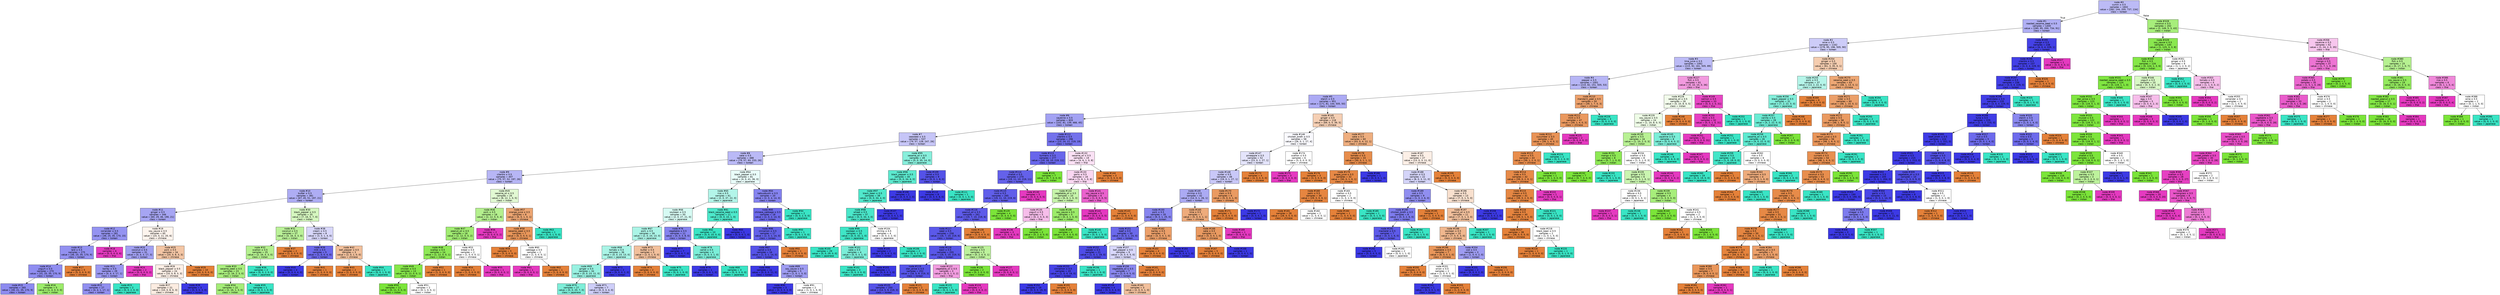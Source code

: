 digraph Tree {
node [shape=box, style="filled", color="black", fontname="helvetica"] ;
edge [fontname="helvetica"] ;
0 [label=<node &#35;0<br/>cumin &le; 0.5<br/>samples = 1602<br/>value = [282, 244, 205, 737, 134]<br/>class = korean>, fillcolor="#bcbbf6"] ;
1 [label=<node &#35;1<br/>roasted_sesame_seed &le; 0.5<br/>samples = 1400<br/>value = [280, 95, 200, 734, 91]<br/>class = korean>, fillcolor="#b0aff4"] ;
0 -> 1 [labeldistance=2.5, labelangle=45, headlabel="True"] ;
2 [label=<node &#35;2<br/>wine &le; 0.5<br/>samples = 1162<br/>value = [276, 95, 196, 505, 90]<br/>class = korean>, fillcolor="#cdccf8"] ;
1 -> 2 ;
3 [label=<node &#35;3<br/>lime_juice &le; 0.5<br/>samples = 1062<br/>value = [215, 92, 161, 505, 89]<br/>class = korean>, fillcolor="#bcbbf6"] ;
2 -> 3 ;
4 [label=<node &#35;4<br/>pepper &le; 0.5<br/>samples = 1001<br/>value = [210, 82, 151, 505, 53]<br/>class = korean>, fillcolor="#b6b5f5"] ;
3 -> 4 ;
5 [label=<node &#35;5<br/>starch &le; 0.5<br/>samples = 951<br/>value = [171, 81, 144, 505, 50]<br/>class = korean>, fillcolor="#acaaf4"] ;
4 -> 5 ;
6 [label=<node &#35;6<br/>cayenne &le; 0.5<br/>samples = 833<br/>value = [102, 81, 139, 466, 45]<br/>class = korean>, fillcolor="#a3a2f3"] ;
5 -> 6 ;
7 [label=<node &#35;7<br/>seaweed &le; 0.5<br/>samples = 537<br/>value = [79, 57, 128, 247, 26]<br/>class = korean>, fillcolor="#c6c5f7"] ;
6 -> 7 ;
8 [label=<node &#35;8<br/>sake &le; 0.5<br/>samples = 488<br/>value = [79, 57, 93, 233, 26]<br/>class = korean>, fillcolor="#bab9f6"] ;
7 -> 8 ;
9 [label=<node &#35;9<br/>cilantro &le; 0.5<br/>samples = 407<br/>value = [75, 57, 52, 197, 26]<br/>class = korean>, fillcolor="#b7b6f5"] ;
8 -> 9 ;
10 [label=<node &#35;10<br/>butter &le; 0.5<br/>samples = 381<br/>value = [67, 45, 51, 197, 21]<br/>class = korean>, fillcolor="#aeadf4"] ;
9 -> 10 ;
11 [label=<node &#35;11<br/>ginger &le; 0.5<br/>samples = 346<br/>value = [60, 29, 46, 190, 21]<br/>class = korean>, fillcolor="#a6a5f3"] ;
10 -> 11 ;
12 [label=<node &#35;12<br/>coriander &le; 0.5<br/>samples = 281<br/>value = [36, 25, 35, 170, 15]<br/>class = korean>, fillcolor="#9493f1"] ;
11 -> 12 ;
13 [label=<node &#35;13<br/>lard &le; 0.5<br/>samples = 275<br/>value = [36, 25, 35, 170, 9]<br/>class = korean>, fillcolor="#9290f0"] ;
12 -> 13 ;
14 [label=<node &#35;14<br/>yogurt &le; 0.5<br/>samples = 270<br/>value = [31, 25, 35, 170, 9]<br/>class = korean>, fillcolor="#8f8df0"] ;
13 -> 14 ;
15 [label=<node &#35;15<br/>samples = 265<br/>value = [30, 21, 35, 170, 9]<br/>class = korean>, fillcolor="#8d8bf0"] ;
14 -> 15 ;
16 [label=<node &#35;16<br/>samples = 5<br/>value = [1, 4, 0, 0, 0]<br/>class = indian>, fillcolor="#9cec6a"] ;
14 -> 16 ;
17 [label=<node &#35;17<br/>samples = 5<br/>value = [5, 0, 0, 0, 0]<br/>class = chinese>, fillcolor="#e58139"] ;
13 -> 17 ;
18 [label=<node &#35;18<br/>samples = 6<br/>value = [0, 0, 0, 0, 6]<br/>class = thai>, fillcolor="#e539c0"] ;
12 -> 18 ;
19 [label=<node &#35;19<br/>soy_sauce &le; 0.5<br/>samples = 65<br/>value = [24, 4, 11, 20, 6]<br/>class = chinese>, fillcolor="#fdf4ed"] ;
11 -> 19 ;
20 [label=<node &#35;20<br/>coconut &le; 0.5<br/>samples = 31<br/>value = [4, 4, 3, 17, 3]<br/>class = korean>, fillcolor="#a1a0f2"] ;
19 -> 20 ;
21 [label=<node &#35;21<br/>barley &le; 0.5<br/>samples = 29<br/>value = [4, 4, 3, 17, 1]<br/>class = korean>, fillcolor="#9a98f1"] ;
20 -> 21 ;
22 [label=<node &#35;22<br/>samples = 27<br/>value = [4, 4, 1, 17, 1]<br/>class = korean>, fillcolor="#918ff0"] ;
21 -> 22 ;
23 [label=<node &#35;23<br/>samples = 2<br/>value = [0, 0, 2, 0, 0]<br/>class = japanese>, fillcolor="#39e5c5"] ;
21 -> 23 ;
24 [label=<node &#35;24<br/>samples = 2<br/>value = [0, 0, 0, 0, 2]<br/>class = thai>, fillcolor="#e539c0"] ;
20 -> 24 ;
25 [label=<node &#35;25<br/>pork &le; 0.5<br/>samples = 34<br/>value = [20, 0, 8, 3, 3]<br/>class = chinese>, fillcolor="#f3c5a4"] ;
19 -> 25 ;
26 [label=<node &#35;26<br/>black_pepper &le; 0.5<br/>samples = 24<br/>value = [10, 0, 8, 3, 3]<br/>class = chinese>, fillcolor="#fcefe6"] ;
25 -> 26 ;
27 [label=<node &#35;27<br/>samples = 21<br/>value = [10, 0, 8, 0, 3]<br/>class = chinese>, fillcolor="#fbece1"] ;
26 -> 27 ;
28 [label=<node &#35;28<br/>samples = 3<br/>value = [0, 0, 0, 3, 0]<br/>class = korean>, fillcolor="#3c39e5"] ;
26 -> 28 ;
29 [label=<node &#35;29<br/>samples = 10<br/>value = [10, 0, 0, 0, 0]<br/>class = chinese>, fillcolor="#e58139"] ;
25 -> 29 ;
30 [label=<node &#35;30<br/>black_pepper &le; 0.5<br/>samples = 35<br/>value = [7, 16, 5, 7, 0]<br/>class = indian>, fillcolor="#d5f7bf"] ;
10 -> 30 ;
31 [label=<node &#35;31<br/>coconut &le; 0.5<br/>samples = 27<br/>value = [4, 16, 4, 3, 0]<br/>class = indian>, fillcolor="#baf198"] ;
30 -> 31 ;
32 [label=<node &#35;32<br/>scallion &le; 0.5<br/>samples = 25<br/>value = [2, 16, 4, 3, 0]<br/>class = indian>, fillcolor="#b4f08e"] ;
31 -> 32 ;
33 [label=<node &#35;33<br/>sesame_seed &le; 0.5<br/>samples = 23<br/>value = [2, 16, 2, 3, 0]<br/>class = indian>, fillcolor="#a9ee7e"] ;
32 -> 33 ;
34 [label=<node &#35;34<br/>samples = 22<br/>value = [2, 16, 1, 3, 0]<br/>class = indian>, fillcolor="#a5ed78"] ;
33 -> 34 ;
35 [label=<node &#35;35<br/>samples = 1<br/>value = [0, 0, 1, 0, 0]<br/>class = japanese>, fillcolor="#39e5c5"] ;
33 -> 35 ;
36 [label=<node &#35;36<br/>samples = 2<br/>value = [0, 0, 2, 0, 0]<br/>class = japanese>, fillcolor="#39e5c5"] ;
32 -> 36 ;
37 [label=<node &#35;37<br/>samples = 2<br/>value = [2, 0, 0, 0, 0]<br/>class = chinese>, fillcolor="#e58139"] ;
31 -> 37 ;
38 [label=<node &#35;38<br/>cream &le; 0.5<br/>samples = 8<br/>value = [3, 0, 1, 4, 0]<br/>class = korean>, fillcolor="#d8d7fa"] ;
30 -> 38 ;
39 [label=<node &#35;39<br/>milk &le; 0.5<br/>samples = 5<br/>value = [1, 0, 0, 4, 0]<br/>class = korean>, fillcolor="#6d6aec"] ;
38 -> 39 ;
40 [label=<node &#35;40<br/>samples = 4<br/>value = [0, 0, 0, 4, 0]<br/>class = korean>, fillcolor="#3c39e5"] ;
39 -> 40 ;
41 [label=<node &#35;41<br/>samples = 1<br/>value = [1, 0, 0, 0, 0]<br/>class = chinese>, fillcolor="#e58139"] ;
39 -> 41 ;
42 [label=<node &#35;42<br/>bell_pepper &le; 0.5<br/>samples = 3<br/>value = [2, 0, 1, 0, 0]<br/>class = chinese>, fillcolor="#f2c09c"] ;
38 -> 42 ;
43 [label=<node &#35;43<br/>samples = 2<br/>value = [2, 0, 0, 0, 0]<br/>class = chinese>, fillcolor="#e58139"] ;
42 -> 43 ;
44 [label=<node &#35;44<br/>samples = 1<br/>value = [0, 0, 1, 0, 0]<br/>class = japanese>, fillcolor="#39e5c5"] ;
42 -> 44 ;
45 [label=<node &#35;45<br/>sesame_oil &le; 0.5<br/>samples = 26<br/>value = [8, 12, 1, 0, 5]<br/>class = indian>, fillcolor="#e2f9d3"] ;
9 -> 45 ;
46 [label=<node &#35;46<br/>pork &le; 0.5<br/>samples = 18<br/>value = [2, 12, 0, 0, 4]<br/>class = indian>, fillcolor="#b4f08e"] ;
45 -> 46 ;
47 [label=<node &#35;47<br/>peanut_oil &le; 0.5<br/>samples = 16<br/>value = [2, 12, 0, 0, 2]<br/>class = indian>, fillcolor="#a1ec72"] ;
46 -> 47 ;
48 [label=<node &#35;48<br/>scallop &le; 0.5<br/>samples = 14<br/>value = [1, 12, 0, 0, 1]<br/>class = indian>, fillcolor="#8fe957"] ;
47 -> 48 ;
49 [label=<node &#35;49<br/>chicken &le; 0.5<br/>samples = 13<br/>value = [0, 12, 0, 0, 1]<br/>class = indian>, fillcolor="#86e749"] ;
48 -> 49 ;
50 [label=<node &#35;50<br/>samples = 11<br/>value = [0, 11, 0, 0, 0]<br/>class = indian>, fillcolor="#7be539"] ;
49 -> 50 ;
51 [label=<node &#35;51<br/>samples = 2<br/>value = [0, 1, 0, 0, 1]<br/>class = indian>, fillcolor="#ffffff"] ;
49 -> 51 ;
52 [label=<node &#35;52<br/>samples = 1<br/>value = [1, 0, 0, 0, 0]<br/>class = chinese>, fillcolor="#e58139"] ;
48 -> 52 ;
53 [label=<node &#35;53<br/>bread &le; 0.5<br/>samples = 2<br/>value = [1, 0, 0, 0, 1]<br/>class = chinese>, fillcolor="#ffffff"] ;
47 -> 53 ;
54 [label=<node &#35;54<br/>samples = 1<br/>value = [1, 0, 0, 0, 0]<br/>class = chinese>, fillcolor="#e58139"] ;
53 -> 54 ;
55 [label=<node &#35;55<br/>samples = 1<br/>value = [0, 0, 0, 0, 1]<br/>class = thai>, fillcolor="#e539c0"] ;
53 -> 55 ;
56 [label=<node &#35;56<br/>samples = 2<br/>value = [0, 0, 0, 0, 2]<br/>class = thai>, fillcolor="#e539c0"] ;
46 -> 56 ;
57 [label=<node &#35;57<br/>orange_juice &le; 0.5<br/>samples = 8<br/>value = [6, 0, 1, 0, 1]<br/>class = chinese>, fillcolor="#eca572"] ;
45 -> 57 ;
58 [label=<node &#35;58<br/>sesame_seed &le; 0.5<br/>samples = 7<br/>value = [6, 0, 0, 0, 1]<br/>class = chinese>, fillcolor="#e9965a"] ;
57 -> 58 ;
59 [label=<node &#35;59<br/>samples = 5<br/>value = [5, 0, 0, 0, 0]<br/>class = chinese>, fillcolor="#e58139"] ;
58 -> 59 ;
60 [label=<node &#35;60<br/>cabbage &le; 0.5<br/>samples = 2<br/>value = [1, 0, 0, 0, 1]<br/>class = chinese>, fillcolor="#ffffff"] ;
58 -> 60 ;
61 [label=<node &#35;61<br/>samples = 1<br/>value = [0, 0, 0, 0, 1]<br/>class = thai>, fillcolor="#e539c0"] ;
60 -> 61 ;
62 [label=<node &#35;62<br/>samples = 1<br/>value = [1, 0, 0, 0, 0]<br/>class = chinese>, fillcolor="#e58139"] ;
60 -> 62 ;
63 [label=<node &#35;63<br/>samples = 1<br/>value = [0, 0, 1, 0, 0]<br/>class = japanese>, fillcolor="#39e5c5"] ;
57 -> 63 ;
64 [label=<node &#35;64<br/>black_pepper &le; 0.5<br/>samples = 81<br/>value = [4, 0, 41, 36, 0]<br/>class = japanese>, fillcolor="#e9fcf9"] ;
8 -> 64 ;
65 [label=<node &#35;65<br/>rice &le; 0.5<br/>samples = 61<br/>value = [2, 0, 37, 22, 0]<br/>class = japanese>, fillcolor="#b3f5e9"] ;
64 -> 65 ;
66 [label=<node &#35;66<br/>soybean &le; 0.5<br/>samples = 50<br/>value = [2, 0, 27, 21, 0]<br/>class = japanese>, fillcolor="#d6faf3"] ;
65 -> 66 ;
67 [label=<node &#35;67<br/>pork &le; 0.5<br/>samples = 39<br/>value = [2, 0, 24, 13, 0]<br/>class = japanese>, fillcolor="#abf4e6"] ;
66 -> 67 ;
68 [label=<node &#35;68<br/>tomato &le; 0.5<br/>samples = 36<br/>value = [0, 0, 23, 13, 0]<br/>class = japanese>, fillcolor="#a9f4e6"] ;
67 -> 68 ;
69 [label=<node &#35;69<br/>ginger &le; 0.5<br/>samples = 34<br/>value = [0, 0, 23, 11, 0]<br/>class = japanese>, fillcolor="#98f1e1"] ;
68 -> 69 ;
70 [label=<node &#35;70<br/>samples = 27<br/>value = [0, 0, 20, 7, 0]<br/>class = japanese>, fillcolor="#7eeed9"] ;
69 -> 70 ;
71 [label=<node &#35;71<br/>samples = 7<br/>value = [0, 0, 3, 4, 0]<br/>class = korean>, fillcolor="#cecef8"] ;
69 -> 71 ;
72 [label=<node &#35;72<br/>samples = 2<br/>value = [0, 0, 0, 2, 0]<br/>class = korean>, fillcolor="#3c39e5"] ;
68 -> 72 ;
73 [label=<node &#35;73<br/>butter &le; 0.5<br/>samples = 3<br/>value = [2, 0, 1, 0, 0]<br/>class = chinese>, fillcolor="#f2c09c"] ;
67 -> 73 ;
74 [label=<node &#35;74<br/>samples = 2<br/>value = [2, 0, 0, 0, 0]<br/>class = chinese>, fillcolor="#e58139"] ;
73 -> 74 ;
75 [label=<node &#35;75<br/>samples = 1<br/>value = [0, 0, 1, 0, 0]<br/>class = japanese>, fillcolor="#39e5c5"] ;
73 -> 75 ;
76 [label=<node &#35;76<br/>vegetable &le; 0.5<br/>samples = 11<br/>value = [0, 0, 3, 8, 0]<br/>class = korean>, fillcolor="#8583ef"] ;
66 -> 76 ;
77 [label=<node &#35;77<br/>samples = 7<br/>value = [0, 0, 0, 7, 0]<br/>class = korean>, fillcolor="#3c39e5"] ;
76 -> 77 ;
78 [label=<node &#35;78<br/>carrot &le; 0.5<br/>samples = 4<br/>value = [0, 0, 3, 1, 0]<br/>class = japanese>, fillcolor="#7beed8"] ;
76 -> 78 ;
79 [label=<node &#35;79<br/>samples = 1<br/>value = [0, 0, 0, 1, 0]<br/>class = korean>, fillcolor="#3c39e5"] ;
78 -> 79 ;
80 [label=<node &#35;80<br/>samples = 3<br/>value = [0, 0, 3, 0, 0]<br/>class = japanese>, fillcolor="#39e5c5"] ;
78 -> 80 ;
81 [label=<node &#35;81<br/>black_sesame_seed &le; 0.5<br/>samples = 11<br/>value = [0, 0, 10, 1, 0]<br/>class = japanese>, fillcolor="#4de8cb"] ;
65 -> 81 ;
82 [label=<node &#35;82<br/>samples = 10<br/>value = [0, 0, 10, 0, 0]<br/>class = japanese>, fillcolor="#39e5c5"] ;
81 -> 82 ;
83 [label=<node &#35;83<br/>samples = 1<br/>value = [0, 0, 0, 1, 0]<br/>class = korean>, fillcolor="#3c39e5"] ;
81 -> 83 ;
84 [label=<node &#35;84<br/>katsuobushi &le; 0.5<br/>samples = 20<br/>value = [2, 0, 4, 14, 0]<br/>class = korean>, fillcolor="#8583ef"] ;
64 -> 84 ;
85 [label=<node &#35;85<br/>chinese_cabbage &le; 0.5<br/>samples = 18<br/>value = [2, 0, 2, 14, 0]<br/>class = korean>, fillcolor="#6d6aec"] ;
84 -> 85 ;
86 [label=<node &#35;86<br/>cinnamon &le; 0.5<br/>samples = 17<br/>value = [2, 0, 1, 14, 0]<br/>class = korean>, fillcolor="#6361ea"] ;
85 -> 86 ;
87 [label=<node &#35;87<br/>carrot &le; 0.5<br/>samples = 16<br/>value = [1, 0, 1, 14, 0]<br/>class = korean>, fillcolor="#5653e8"] ;
86 -> 87 ;
88 [label=<node &#35;88<br/>samples = 11<br/>value = [0, 0, 0, 11, 0]<br/>class = korean>, fillcolor="#3c39e5"] ;
87 -> 88 ;
89 [label=<node &#35;89<br/>soy_sauce &le; 0.5<br/>samples = 5<br/>value = [1, 0, 1, 3, 0]<br/>class = korean>, fillcolor="#9e9cf2"] ;
87 -> 89 ;
90 [label=<node &#35;90<br/>samples = 3<br/>value = [0, 0, 0, 3, 0]<br/>class = korean>, fillcolor="#3c39e5"] ;
89 -> 90 ;
91 [label=<node &#35;91<br/>samples = 2<br/>value = [1, 0, 1, 0, 0]<br/>class = chinese>, fillcolor="#ffffff"] ;
89 -> 91 ;
92 [label=<node &#35;92<br/>samples = 1<br/>value = [1, 0, 0, 0, 0]<br/>class = chinese>, fillcolor="#e58139"] ;
86 -> 92 ;
93 [label=<node &#35;93<br/>samples = 1<br/>value = [0, 0, 1, 0, 0]<br/>class = japanese>, fillcolor="#39e5c5"] ;
85 -> 93 ;
94 [label=<node &#35;94<br/>samples = 2<br/>value = [0, 0, 2, 0, 0]<br/>class = japanese>, fillcolor="#39e5c5"] ;
84 -> 94 ;
95 [label=<node &#35;95<br/>sesame_oil &le; 0.5<br/>samples = 49<br/>value = [0, 0, 35, 14, 0]<br/>class = japanese>, fillcolor="#88efdc"] ;
7 -> 95 ;
96 [label=<node &#35;96<br/>black_pepper &le; 0.5<br/>samples = 40<br/>value = [0, 0, 34, 6, 0]<br/>class = japanese>, fillcolor="#5ceacf"] ;
95 -> 96 ;
97 [label=<node &#35;97<br/>black_bean &le; 0.5<br/>samples = 38<br/>value = [0, 0, 34, 4, 0]<br/>class = japanese>, fillcolor="#50e8cc"] ;
96 -> 97 ;
98 [label=<node &#35;98<br/>wheat &le; 0.5<br/>samples = 37<br/>value = [0, 0, 34, 3, 0]<br/>class = japanese>, fillcolor="#4ae7ca"] ;
97 -> 98 ;
99 [label=<node &#35;99<br/>soybean &le; 0.5<br/>samples = 33<br/>value = [0, 0, 32, 1, 0]<br/>class = japanese>, fillcolor="#3fe6c7"] ;
98 -> 99 ;
100 [label=<node &#35;100<br/>samples = 29<br/>value = [0, 0, 29, 0, 0]<br/>class = japanese>, fillcolor="#39e5c5"] ;
99 -> 100 ;
101 [label=<node &#35;101<br/>sake &le; 0.5<br/>samples = 4<br/>value = [0, 0, 3, 1, 0]<br/>class = japanese>, fillcolor="#7beed8"] ;
99 -> 101 ;
102 [label=<node &#35;102<br/>samples = 3<br/>value = [0, 0, 3, 0, 0]<br/>class = japanese>, fillcolor="#39e5c5"] ;
101 -> 102 ;
103 [label=<node &#35;103<br/>samples = 1<br/>value = [0, 0, 0, 1, 0]<br/>class = korean>, fillcolor="#3c39e5"] ;
101 -> 103 ;
104 [label=<node &#35;104<br/>shrimp &le; 0.5<br/>samples = 4<br/>value = [0, 0, 2, 2, 0]<br/>class = japanese>, fillcolor="#ffffff"] ;
98 -> 104 ;
105 [label=<node &#35;105<br/>samples = 2<br/>value = [0, 0, 0, 2, 0]<br/>class = korean>, fillcolor="#3c39e5"] ;
104 -> 105 ;
106 [label=<node &#35;106<br/>samples = 2<br/>value = [0, 0, 2, 0, 0]<br/>class = japanese>, fillcolor="#39e5c5"] ;
104 -> 106 ;
107 [label=<node &#35;107<br/>samples = 1<br/>value = [0, 0, 0, 1, 0]<br/>class = korean>, fillcolor="#3c39e5"] ;
97 -> 107 ;
108 [label=<node &#35;108<br/>samples = 2<br/>value = [0, 0, 0, 2, 0]<br/>class = korean>, fillcolor="#3c39e5"] ;
96 -> 108 ;
109 [label=<node &#35;109<br/>carrot &le; 0.5<br/>samples = 9<br/>value = [0, 0, 1, 8, 0]<br/>class = korean>, fillcolor="#5452e8"] ;
95 -> 109 ;
110 [label=<node &#35;110<br/>samples = 8<br/>value = [0, 0, 0, 8, 0]<br/>class = korean>, fillcolor="#3c39e5"] ;
109 -> 110 ;
111 [label=<node &#35;111<br/>samples = 1<br/>value = [0, 0, 1, 0, 0]<br/>class = japanese>, fillcolor="#39e5c5"] ;
109 -> 111 ;
112 [label=<node &#35;112<br/>cilantro &le; 0.5<br/>samples = 296<br/>value = [23, 24, 11, 219, 19]<br/>class = korean>, fillcolor="#7371ec"] ;
6 -> 112 ;
113 [label=<node &#35;113<br/>turmeric &le; 0.5<br/>samples = 277<br/>value = [19, 18, 10, 219, 11]<br/>class = korean>, fillcolor="#6866eb"] ;
112 -> 113 ;
114 [label=<node &#35;114<br/>shallot &le; 0.5<br/>samples = 270<br/>value = [19, 11, 10, 219, 11]<br/>class = korean>, fillcolor="#6461ea"] ;
113 -> 114 ;
115 [label=<node &#35;115<br/>mint &le; 0.5<br/>samples = 265<br/>value = [19, 11, 10, 219, 6]<br/>class = korean>, fillcolor="#605eea"] ;
114 -> 115 ;
116 [label=<node &#35;116<br/>peanut_oil &le; 0.5<br/>samples = 261<br/>value = [19, 7, 10, 219, 6]<br/>class = korean>, fillcolor="#5e5bea"] ;
115 -> 116 ;
117 [label=<node &#35;117<br/>seed &le; 0.5<br/>samples = 258<br/>value = [16, 7, 10, 219, 6]<br/>class = korean>, fillcolor="#5b59e9"] ;
116 -> 117 ;
118 [label=<node &#35;118<br/>basil &le; 0.5<br/>samples = 255<br/>value = [16, 5, 10, 219, 5]<br/>class = korean>, fillcolor="#5957e9"] ;
117 -> 118 ;
119 [label=<node &#35;119<br/>star_anise &le; 0.5<br/>samples = 252<br/>value = [16, 5, 9, 219, 3]<br/>class = korean>, fillcolor="#5755e9"] ;
118 -> 119 ;
120 [label=<node &#35;120<br/>samples = 250<br/>value = [14, 5, 9, 219, 3]<br/>class = korean>, fillcolor="#5653e8"] ;
119 -> 120 ;
121 [label=<node &#35;121<br/>samples = 2<br/>value = [2, 0, 0, 0, 0]<br/>class = chinese>, fillcolor="#e58139"] ;
119 -> 121 ;
122 [label=<node &#35;122<br/>vegetable_oil &le; 0.5<br/>samples = 3<br/>value = [0, 0, 1, 0, 2]<br/>class = thai>, fillcolor="#f29ce0"] ;
118 -> 122 ;
123 [label=<node &#35;123<br/>samples = 1<br/>value = [0, 0, 1, 0, 0]<br/>class = japanese>, fillcolor="#39e5c5"] ;
122 -> 123 ;
124 [label=<node &#35;124<br/>samples = 2<br/>value = [0, 0, 0, 0, 2]<br/>class = thai>, fillcolor="#e539c0"] ;
122 -> 124 ;
125 [label=<node &#35;125<br/>shrimp &le; 0.5<br/>samples = 3<br/>value = [0, 2, 0, 0, 1]<br/>class = indian>, fillcolor="#bdf29c"] ;
117 -> 125 ;
126 [label=<node &#35;126<br/>samples = 2<br/>value = [0, 2, 0, 0, 0]<br/>class = indian>, fillcolor="#7be539"] ;
125 -> 126 ;
127 [label=<node &#35;127<br/>samples = 1<br/>value = [0, 0, 0, 0, 1]<br/>class = thai>, fillcolor="#e539c0"] ;
125 -> 127 ;
128 [label=<node &#35;128<br/>samples = 3<br/>value = [3, 0, 0, 0, 0]<br/>class = chinese>, fillcolor="#e58139"] ;
116 -> 128 ;
129 [label=<node &#35;129<br/>samples = 4<br/>value = [0, 4, 0, 0, 0]<br/>class = indian>, fillcolor="#7be539"] ;
115 -> 129 ;
130 [label=<node &#35;130<br/>samples = 5<br/>value = [0, 0, 0, 0, 5]<br/>class = thai>, fillcolor="#e539c0"] ;
114 -> 130 ;
131 [label=<node &#35;131<br/>samples = 7<br/>value = [0, 7, 0, 0, 0]<br/>class = indian>, fillcolor="#7be539"] ;
113 -> 131 ;
132 [label=<node &#35;132<br/>sesame_oil &le; 0.5<br/>samples = 19<br/>value = [4, 6, 1, 0, 8]<br/>class = thai>, fillcolor="#fbe1f5"] ;
112 -> 132 ;
133 [label=<node &#35;133<br/>garlic &le; 0.5<br/>samples = 16<br/>value = [1, 6, 1, 0, 8]<br/>class = thai>, fillcolor="#fad7f2"] ;
132 -> 133 ;
134 [label=<node &#35;134<br/>vegetable_oil &le; 0.5<br/>samples = 10<br/>value = [0, 6, 1, 0, 3]<br/>class = indian>, fillcolor="#c6f4aa"] ;
133 -> 134 ;
135 [label=<node &#35;135<br/>yogurt &le; 0.5<br/>samples = 5<br/>value = [0, 2, 0, 0, 3]<br/>class = thai>, fillcolor="#f6bdea"] ;
134 -> 135 ;
136 [label=<node &#35;136<br/>samples = 3<br/>value = [0, 0, 0, 0, 3]<br/>class = thai>, fillcolor="#e539c0"] ;
135 -> 136 ;
137 [label=<node &#35;137<br/>samples = 2<br/>value = [0, 2, 0, 0, 0]<br/>class = indian>, fillcolor="#7be539"] ;
135 -> 137 ;
138 [label=<node &#35;138<br/>soy_sauce &le; 0.5<br/>samples = 5<br/>value = [0, 4, 1, 0, 0]<br/>class = indian>, fillcolor="#9cec6a"] ;
134 -> 138 ;
139 [label=<node &#35;139<br/>samples = 4<br/>value = [0, 4, 0, 0, 0]<br/>class = indian>, fillcolor="#7be539"] ;
138 -> 139 ;
140 [label=<node &#35;140<br/>samples = 1<br/>value = [0, 0, 1, 0, 0]<br/>class = japanese>, fillcolor="#39e5c5"] ;
138 -> 140 ;
141 [label=<node &#35;141<br/>soy_sauce &le; 0.5<br/>samples = 6<br/>value = [1, 0, 0, 0, 5]<br/>class = thai>, fillcolor="#ea61cd"] ;
133 -> 141 ;
142 [label=<node &#35;142<br/>samples = 5<br/>value = [0, 0, 0, 0, 5]<br/>class = thai>, fillcolor="#e539c0"] ;
141 -> 142 ;
143 [label=<node &#35;143<br/>samples = 1<br/>value = [1, 0, 0, 0, 0]<br/>class = chinese>, fillcolor="#e58139"] ;
141 -> 143 ;
144 [label=<node &#35;144<br/>samples = 3<br/>value = [3, 0, 0, 0, 0]<br/>class = chinese>, fillcolor="#e58139"] ;
132 -> 144 ;
145 [label=<node &#35;145<br/>ginger &le; 0.5<br/>samples = 118<br/>value = [69, 0, 5, 39, 5]<br/>class = chinese>, fillcolor="#f5cfb4"] ;
5 -> 145 ;
146 [label=<node &#35;146<br/>chicken_broth &le; 0.5<br/>samples = 58<br/>value = [26, 0, 1, 27, 4]<br/>class = korean>, fillcolor="#f9f9fe"] ;
145 -> 146 ;
147 [label=<node &#35;147<br/>pineapple &le; 0.5<br/>samples = 52<br/>value = [23, 0, 1, 27, 1]<br/>class = korean>, fillcolor="#e4e4fb"] ;
146 -> 147 ;
148 [label=<node &#35;148<br/>oyster &le; 0.5<br/>samples = 48<br/>value = [19, 0, 1, 27, 1]<br/>class = korean>, fillcolor="#c9c8f8"] ;
147 -> 148 ;
149 [label=<node &#35;149<br/>shrimp &le; 0.5<br/>samples = 42<br/>value = [14, 0, 1, 26, 1]<br/>class = korean>, fillcolor="#abaaf4"] ;
148 -> 149 ;
150 [label=<node &#35;150<br/>pork &le; 0.5<br/>samples = 35<br/>value = [9, 0, 1, 25, 0]<br/>class = korean>, fillcolor="#8785ef"] ;
149 -> 150 ;
151 [label=<node &#35;151<br/>beef &le; 0.5<br/>samples = 30<br/>value = [5, 0, 1, 24, 0]<br/>class = korean>, fillcolor="#6b69eb"] ;
150 -> 151 ;
152 [label=<node &#35;152<br/>wasabi &le; 0.5<br/>samples = 21<br/>value = [1, 0, 1, 19, 0]<br/>class = korean>, fillcolor="#4f4de8"] ;
151 -> 152 ;
153 [label=<node &#35;153<br/>cinnamon &le; 0.5<br/>samples = 20<br/>value = [1, 0, 0, 19, 0]<br/>class = korean>, fillcolor="#4643e6"] ;
152 -> 153 ;
154 [label=<node &#35;154<br/>samples = 19<br/>value = [0, 0, 0, 19, 0]<br/>class = korean>, fillcolor="#3c39e5"] ;
153 -> 154 ;
155 [label=<node &#35;155<br/>samples = 1<br/>value = [1, 0, 0, 0, 0]<br/>class = chinese>, fillcolor="#e58139"] ;
153 -> 155 ;
156 [label=<node &#35;156<br/>samples = 1<br/>value = [0, 0, 1, 0, 0]<br/>class = japanese>, fillcolor="#39e5c5"] ;
152 -> 156 ;
157 [label=<node &#35;157<br/>bell_pepper &le; 0.5<br/>samples = 9<br/>value = [4, 0, 0, 5, 0]<br/>class = korean>, fillcolor="#d8d7fa"] ;
151 -> 157 ;
158 [label=<node &#35;158<br/>vegetable_oil &le; 0.5<br/>samples = 7<br/>value = [2, 0, 0, 5, 0]<br/>class = korean>, fillcolor="#8a88ef"] ;
157 -> 158 ;
159 [label=<node &#35;159<br/>samples = 4<br/>value = [0, 0, 0, 4, 0]<br/>class = korean>, fillcolor="#3c39e5"] ;
158 -> 159 ;
160 [label=<node &#35;160<br/>samples = 3<br/>value = [2, 0, 0, 1, 0]<br/>class = chinese>, fillcolor="#f2c09c"] ;
158 -> 160 ;
161 [label=<node &#35;161<br/>samples = 2<br/>value = [2, 0, 0, 0, 0]<br/>class = chinese>, fillcolor="#e58139"] ;
157 -> 161 ;
162 [label=<node &#35;162<br/>barley &le; 0.5<br/>samples = 5<br/>value = [4, 0, 0, 1, 0]<br/>class = chinese>, fillcolor="#eca06a"] ;
150 -> 162 ;
163 [label=<node &#35;163<br/>samples = 4<br/>value = [4, 0, 0, 0, 0]<br/>class = chinese>, fillcolor="#e58139"] ;
162 -> 163 ;
164 [label=<node &#35;164<br/>samples = 1<br/>value = [0, 0, 0, 1, 0]<br/>class = korean>, fillcolor="#3c39e5"] ;
162 -> 164 ;
165 [label=<node &#35;165<br/>lime &le; 0.5<br/>samples = 7<br/>value = [5, 0, 0, 1, 1]<br/>class = chinese>, fillcolor="#eeab7b"] ;
149 -> 165 ;
166 [label=<node &#35;166<br/>sake &le; 0.5<br/>samples = 6<br/>value = [5, 0, 0, 1, 0]<br/>class = chinese>, fillcolor="#ea9a61"] ;
165 -> 166 ;
167 [label=<node &#35;167<br/>samples = 5<br/>value = [5, 0, 0, 0, 0]<br/>class = chinese>, fillcolor="#e58139"] ;
166 -> 167 ;
168 [label=<node &#35;168<br/>samples = 1<br/>value = [0, 0, 0, 1, 0]<br/>class = korean>, fillcolor="#3c39e5"] ;
166 -> 168 ;
169 [label=<node &#35;169<br/>samples = 1<br/>value = [0, 0, 0, 0, 1]<br/>class = thai>, fillcolor="#e539c0"] ;
165 -> 169 ;
170 [label=<node &#35;170<br/>clam &le; 0.5<br/>samples = 6<br/>value = [5, 0, 0, 1, 0]<br/>class = chinese>, fillcolor="#ea9a61"] ;
148 -> 170 ;
171 [label=<node &#35;171<br/>samples = 5<br/>value = [5, 0, 0, 0, 0]<br/>class = chinese>, fillcolor="#e58139"] ;
170 -> 171 ;
172 [label=<node &#35;172<br/>samples = 1<br/>value = [0, 0, 0, 1, 0]<br/>class = korean>, fillcolor="#3c39e5"] ;
170 -> 172 ;
173 [label=<node &#35;173<br/>samples = 4<br/>value = [4, 0, 0, 0, 0]<br/>class = chinese>, fillcolor="#e58139"] ;
147 -> 173 ;
174 [label=<node &#35;174<br/>scallion &le; 0.5<br/>samples = 6<br/>value = [3, 0, 0, 0, 3]<br/>class = chinese>, fillcolor="#ffffff"] ;
146 -> 174 ;
175 [label=<node &#35;175<br/>samples = 3<br/>value = [0, 0, 0, 0, 3]<br/>class = thai>, fillcolor="#e539c0"] ;
174 -> 175 ;
176 [label=<node &#35;176<br/>samples = 3<br/>value = [3, 0, 0, 0, 0]<br/>class = chinese>, fillcolor="#e58139"] ;
174 -> 176 ;
177 [label=<node &#35;177<br/>sake &le; 0.5<br/>samples = 60<br/>value = [43, 0, 4, 12, 1]<br/>class = chinese>, fillcolor="#eeae7f"] ;
145 -> 177 ;
178 [label=<node &#35;178<br/>tomato &le; 0.5<br/>samples = 33<br/>value = [30, 0, 1, 1, 1]<br/>class = chinese>, fillcolor="#e78d4c"] ;
177 -> 178 ;
179 [label=<node &#35;179<br/>grape_juice &le; 0.5<br/>samples = 32<br/>value = [30, 0, 1, 0, 1]<br/>class = chinese>, fillcolor="#e78946"] ;
178 -> 179 ;
180 [label=<node &#35;180<br/>palm &le; 0.5<br/>samples = 30<br/>value = [29, 0, 0, 0, 1]<br/>class = chinese>, fillcolor="#e68540"] ;
179 -> 180 ;
181 [label=<node &#35;181<br/>samples = 28<br/>value = [28, 0, 0, 0, 0]<br/>class = chinese>, fillcolor="#e58139"] ;
180 -> 181 ;
182 [label=<node &#35;182<br/>samples = 2<br/>value = [1, 0, 0, 0, 1]<br/>class = chinese>, fillcolor="#ffffff"] ;
180 -> 182 ;
183 [label=<node &#35;183<br/>scallion &le; 0.5<br/>samples = 2<br/>value = [1, 0, 1, 0, 0]<br/>class = chinese>, fillcolor="#ffffff"] ;
179 -> 183 ;
184 [label=<node &#35;184<br/>samples = 1<br/>value = [1, 0, 0, 0, 0]<br/>class = chinese>, fillcolor="#e58139"] ;
183 -> 184 ;
185 [label=<node &#35;185<br/>samples = 1<br/>value = [0, 0, 1, 0, 0]<br/>class = japanese>, fillcolor="#39e5c5"] ;
183 -> 185 ;
186 [label=<node &#35;186<br/>samples = 1<br/>value = [0, 0, 0, 1, 0]<br/>class = korean>, fillcolor="#3c39e5"] ;
178 -> 186 ;
187 [label=<node &#35;187<br/>bean &le; 0.5<br/>samples = 27<br/>value = [13, 0, 3, 11, 0]<br/>class = chinese>, fillcolor="#fcefe6"] ;
177 -> 187 ;
188 [label=<node &#35;188<br/>scallion &le; 0.5<br/>samples = 22<br/>value = [8, 0, 3, 11, 0]<br/>class = korean>, fillcolor="#d5d5f9"] ;
187 -> 188 ;
189 [label=<node &#35;189<br/>cod &le; 0.5<br/>samples = 9<br/>value = [1, 0, 2, 6, 0]<br/>class = korean>, fillcolor="#908ef0"] ;
188 -> 189 ;
190 [label=<node &#35;190<br/>chicken_broth &le; 0.5<br/>samples = 8<br/>value = [0, 0, 2, 6, 0]<br/>class = korean>, fillcolor="#7d7bee"] ;
189 -> 190 ;
191 [label=<node &#35;191<br/>mackerel &le; 0.5<br/>samples = 7<br/>value = [0, 0, 1, 6, 0]<br/>class = korean>, fillcolor="#5d5ae9"] ;
190 -> 191 ;
192 [label=<node &#35;192<br/>samples = 5<br/>value = [0, 0, 0, 5, 0]<br/>class = korean>, fillcolor="#3c39e5"] ;
191 -> 192 ;
193 [label=<node &#35;193<br/>samples = 2<br/>value = [0, 0, 1, 1, 0]<br/>class = japanese>, fillcolor="#ffffff"] ;
191 -> 193 ;
194 [label=<node &#35;194<br/>samples = 1<br/>value = [0, 0, 1, 0, 0]<br/>class = japanese>, fillcolor="#39e5c5"] ;
190 -> 194 ;
195 [label=<node &#35;195<br/>samples = 1<br/>value = [1, 0, 0, 0, 0]<br/>class = chinese>, fillcolor="#e58139"] ;
189 -> 195 ;
196 [label=<node &#35;196<br/>pear &le; 0.5<br/>samples = 13<br/>value = [7, 0, 1, 5, 0]<br/>class = chinese>, fillcolor="#f8e0ce"] ;
188 -> 196 ;
197 [label=<node &#35;197<br/>peanut_oil &le; 0.5<br/>samples = 11<br/>value = [7, 0, 1, 3, 0]<br/>class = chinese>, fillcolor="#f2c09c"] ;
196 -> 197 ;
198 [label=<node &#35;198<br/>soybean &le; 0.5<br/>samples = 10<br/>value = [7, 0, 0, 3, 0]<br/>class = chinese>, fillcolor="#f0b78e"] ;
197 -> 198 ;
199 [label=<node &#35;199<br/>vegetable &le; 0.5<br/>samples = 7<br/>value = [6, 0, 0, 1, 0]<br/>class = chinese>, fillcolor="#e9965a"] ;
198 -> 199 ;
200 [label=<node &#35;200<br/>samples = 5<br/>value = [5, 0, 0, 0, 0]<br/>class = chinese>, fillcolor="#e58139"] ;
199 -> 200 ;
201 [label=<node &#35;201<br/>onion &le; 0.5<br/>samples = 2<br/>value = [1, 0, 0, 1, 0]<br/>class = chinese>, fillcolor="#ffffff"] ;
199 -> 201 ;
202 [label=<node &#35;202<br/>samples = 1<br/>value = [0, 0, 0, 1, 0]<br/>class = korean>, fillcolor="#3c39e5"] ;
201 -> 202 ;
203 [label=<node &#35;203<br/>samples = 1<br/>value = [1, 0, 0, 0, 0]<br/>class = chinese>, fillcolor="#e58139"] ;
201 -> 203 ;
204 [label=<node &#35;204<br/>cod &le; 0.5<br/>samples = 3<br/>value = [1, 0, 0, 2, 0]<br/>class = korean>, fillcolor="#9e9cf2"] ;
198 -> 204 ;
205 [label=<node &#35;205<br/>samples = 2<br/>value = [0, 0, 0, 2, 0]<br/>class = korean>, fillcolor="#3c39e5"] ;
204 -> 205 ;
206 [label=<node &#35;206<br/>samples = 1<br/>value = [1, 0, 0, 0, 0]<br/>class = chinese>, fillcolor="#e58139"] ;
204 -> 206 ;
207 [label=<node &#35;207<br/>samples = 1<br/>value = [0, 0, 1, 0, 0]<br/>class = japanese>, fillcolor="#39e5c5"] ;
197 -> 207 ;
208 [label=<node &#35;208<br/>samples = 2<br/>value = [0, 0, 0, 2, 0]<br/>class = korean>, fillcolor="#3c39e5"] ;
196 -> 208 ;
209 [label=<node &#35;209<br/>samples = 5<br/>value = [5, 0, 0, 0, 0]<br/>class = chinese>, fillcolor="#e58139"] ;
187 -> 209 ;
210 [label=<node &#35;210<br/>mandarin_peel &le; 0.5<br/>samples = 50<br/>value = [39, 1, 7, 0, 3]<br/>class = chinese>, fillcolor="#eca16c"] ;
4 -> 210 ;
211 [label=<node &#35;211<br/>mint &le; 0.5<br/>samples = 47<br/>value = [39, 1, 4, 0, 3]<br/>class = chinese>, fillcolor="#ea985e"] ;
210 -> 211 ;
212 [label=<node &#35;212<br/>cucumber &le; 0.5<br/>samples = 45<br/>value = [39, 1, 4, 0, 1]<br/>class = chinese>, fillcolor="#e99356"] ;
211 -> 212 ;
213 [label=<node &#35;213<br/>raisin &le; 0.5<br/>samples = 43<br/>value = [39, 1, 2, 0, 1]<br/>class = chinese>, fillcolor="#e88d4c"] ;
212 -> 213 ;
214 [label=<node &#35;214<br/>crab &le; 0.5<br/>samples = 42<br/>value = [39, 0, 2, 0, 1]<br/>class = chinese>, fillcolor="#e78a48"] ;
213 -> 214 ;
215 [label=<node &#35;215<br/>cream &le; 0.5<br/>samples = 41<br/>value = [39, 0, 2, 0, 0]<br/>class = chinese>, fillcolor="#e68743"] ;
214 -> 215 ;
216 [label=<node &#35;216<br/>sake &le; 0.5<br/>samples = 40<br/>value = [39, 0, 1, 0, 0]<br/>class = chinese>, fillcolor="#e6843e"] ;
215 -> 216 ;
217 [label=<node &#35;217<br/>samples = 38<br/>value = [38, 0, 0, 0, 0]<br/>class = chinese>, fillcolor="#e58139"] ;
216 -> 217 ;
218 [label=<node &#35;218<br/>black_bean &le; 0.5<br/>samples = 2<br/>value = [1, 0, 1, 0, 0]<br/>class = chinese>, fillcolor="#ffffff"] ;
216 -> 218 ;
219 [label=<node &#35;219<br/>samples = 1<br/>value = [1, 0, 0, 0, 0]<br/>class = chinese>, fillcolor="#e58139"] ;
218 -> 219 ;
220 [label=<node &#35;220<br/>samples = 1<br/>value = [0, 0, 1, 0, 0]<br/>class = japanese>, fillcolor="#39e5c5"] ;
218 -> 220 ;
221 [label=<node &#35;221<br/>samples = 1<br/>value = [0, 0, 1, 0, 0]<br/>class = japanese>, fillcolor="#39e5c5"] ;
215 -> 221 ;
222 [label=<node &#35;222<br/>samples = 1<br/>value = [0, 0, 0, 0, 1]<br/>class = thai>, fillcolor="#e539c0"] ;
214 -> 222 ;
223 [label=<node &#35;223<br/>samples = 1<br/>value = [0, 1, 0, 0, 0]<br/>class = indian>, fillcolor="#7be539"] ;
213 -> 223 ;
224 [label=<node &#35;224<br/>samples = 2<br/>value = [0, 0, 2, 0, 0]<br/>class = japanese>, fillcolor="#39e5c5"] ;
212 -> 224 ;
225 [label=<node &#35;225<br/>samples = 2<br/>value = [0, 0, 0, 0, 2]<br/>class = thai>, fillcolor="#e539c0"] ;
211 -> 225 ;
226 [label=<node &#35;226<br/>samples = 3<br/>value = [0, 0, 3, 0, 0]<br/>class = japanese>, fillcolor="#39e5c5"] ;
210 -> 226 ;
227 [label=<node &#35;227<br/>fish &le; 0.5<br/>samples = 61<br/>value = [5, 10, 10, 0, 36]<br/>class = thai>, fillcolor="#f29adf"] ;
3 -> 227 ;
228 [label=<node &#35;228<br/>sesame_oil &le; 0.5<br/>samples = 28<br/>value = [5, 10, 8, 0, 5]<br/>class = indian>, fillcolor="#f2fceb"] ;
227 -> 228 ;
229 [label=<node &#35;229<br/>soy_sauce &le; 0.5<br/>samples = 24<br/>value = [1, 10, 8, 0, 5]<br/>class = indian>, fillcolor="#eefce6"] ;
228 -> 229 ;
230 [label=<node &#35;230<br/>garlic &le; 0.5<br/>samples = 16<br/>value = [1, 10, 2, 0, 3]<br/>class = indian>, fillcolor="#b8f194"] ;
229 -> 230 ;
231 [label=<node &#35;231<br/>mango &le; 0.5<br/>samples = 8<br/>value = [0, 7, 1, 0, 0]<br/>class = indian>, fillcolor="#8ee955"] ;
230 -> 231 ;
232 [label=<node &#35;232<br/>samples = 7<br/>value = [0, 7, 0, 0, 0]<br/>class = indian>, fillcolor="#7be539"] ;
231 -> 232 ;
233 [label=<node &#35;233<br/>samples = 1<br/>value = [0, 0, 1, 0, 0]<br/>class = japanese>, fillcolor="#39e5c5"] ;
231 -> 233 ;
234 [label=<node &#35;234<br/>scallion &le; 0.5<br/>samples = 8<br/>value = [1, 3, 1, 0, 3]<br/>class = indian>, fillcolor="#ffffff"] ;
230 -> 234 ;
235 [label=<node &#35;235<br/>ginger &le; 0.5<br/>samples = 6<br/>value = [1, 3, 1, 0, 1]<br/>class = indian>, fillcolor="#caf5b0"] ;
234 -> 235 ;
236 [label=<node &#35;236<br/>lettuce &le; 0.5<br/>samples = 2<br/>value = [0, 0, 1, 0, 1]<br/>class = japanese>, fillcolor="#ffffff"] ;
235 -> 236 ;
237 [label=<node &#35;237<br/>samples = 1<br/>value = [0, 0, 0, 0, 1]<br/>class = thai>, fillcolor="#e539c0"] ;
236 -> 237 ;
238 [label=<node &#35;238<br/>samples = 1<br/>value = [0, 0, 1, 0, 0]<br/>class = japanese>, fillcolor="#39e5c5"] ;
236 -> 238 ;
239 [label=<node &#35;239<br/>pepper &le; 0.5<br/>samples = 4<br/>value = [1, 3, 0, 0, 0]<br/>class = indian>, fillcolor="#a7ee7b"] ;
235 -> 239 ;
240 [label=<node &#35;240<br/>samples = 2<br/>value = [0, 2, 0, 0, 0]<br/>class = indian>, fillcolor="#7be539"] ;
239 -> 240 ;
241 [label=<node &#35;241<br/>coconut &le; 0.5<br/>samples = 2<br/>value = [1, 1, 0, 0, 0]<br/>class = chinese>, fillcolor="#ffffff"] ;
239 -> 241 ;
242 [label=<node &#35;242<br/>samples = 1<br/>value = [1, 0, 0, 0, 0]<br/>class = chinese>, fillcolor="#e58139"] ;
241 -> 242 ;
243 [label=<node &#35;243<br/>samples = 1<br/>value = [0, 1, 0, 0, 0]<br/>class = indian>, fillcolor="#7be539"] ;
241 -> 243 ;
244 [label=<node &#35;244<br/>samples = 2<br/>value = [0, 0, 0, 0, 2]<br/>class = thai>, fillcolor="#e539c0"] ;
234 -> 244 ;
245 [label=<node &#35;245<br/>cayenne &le; 0.5<br/>samples = 8<br/>value = [0, 0, 6, 0, 2]<br/>class = japanese>, fillcolor="#7beed8"] ;
229 -> 245 ;
246 [label=<node &#35;246<br/>samples = 6<br/>value = [0, 0, 6, 0, 0]<br/>class = japanese>, fillcolor="#39e5c5"] ;
245 -> 246 ;
247 [label=<node &#35;247<br/>samples = 2<br/>value = [0, 0, 0, 0, 2]<br/>class = thai>, fillcolor="#e539c0"] ;
245 -> 247 ;
248 [label=<node &#35;248<br/>samples = 4<br/>value = [4, 0, 0, 0, 0]<br/>class = chinese>, fillcolor="#e58139"] ;
228 -> 248 ;
249 [label=<node &#35;249<br/>salmon &le; 0.5<br/>samples = 33<br/>value = [0, 0, 2, 0, 31]<br/>class = thai>, fillcolor="#e746c4"] ;
227 -> 249 ;
250 [label=<node &#35;250<br/>litchi &le; 0.5<br/>samples = 32<br/>value = [0, 0, 1, 0, 31]<br/>class = thai>, fillcolor="#e63fc2"] ;
249 -> 250 ;
251 [label=<node &#35;251<br/>samples = 31<br/>value = [0, 0, 0, 0, 31]<br/>class = thai>, fillcolor="#e539c0"] ;
250 -> 251 ;
252 [label=<node &#35;252<br/>samples = 1<br/>value = [0, 0, 1, 0, 0]<br/>class = japanese>, fillcolor="#39e5c5"] ;
250 -> 252 ;
253 [label=<node &#35;253<br/>samples = 1<br/>value = [0, 0, 1, 0, 0]<br/>class = japanese>, fillcolor="#39e5c5"] ;
249 -> 253 ;
254 [label=<node &#35;254<br/>ginger &le; 0.5<br/>samples = 100<br/>value = [61, 3, 35, 0, 1]<br/>class = chinese>, fillcolor="#f5cdb0"] ;
2 -> 254 ;
255 [label=<node &#35;255<br/>pork &le; 0.5<br/>samples = 37<br/>value = [13, 2, 22, 0, 0]<br/>class = japanese>, fillcolor="#b5f5e9"] ;
254 -> 255 ;
256 [label=<node &#35;256<br/>black_pepper &le; 0.5<br/>samples = 31<br/>value = [7, 2, 22, 0, 0]<br/>class = japanese>, fillcolor="#83efdb"] ;
255 -> 256 ;
257 [label=<node &#35;257<br/>vanilla &le; 0.5<br/>samples = 28<br/>value = [4, 2, 22, 0, 0]<br/>class = japanese>, fillcolor="#6becd4"] ;
256 -> 257 ;
258 [label=<node &#35;258<br/>sesame_oil &le; 0.5<br/>samples = 26<br/>value = [4, 0, 22, 0, 0]<br/>class = japanese>, fillcolor="#5dead0"] ;
257 -> 258 ;
259 [label=<node &#35;259<br/>bacon &le; 0.5<br/>samples = 20<br/>value = [1, 0, 19, 0, 0]<br/>class = japanese>, fillcolor="#43e6c8"] ;
258 -> 259 ;
260 [label=<node &#35;260<br/>samples = 19<br/>value = [0, 0, 19, 0, 0]<br/>class = japanese>, fillcolor="#39e5c5"] ;
259 -> 260 ;
261 [label=<node &#35;261<br/>samples = 1<br/>value = [1, 0, 0, 0, 0]<br/>class = chinese>, fillcolor="#e58139"] ;
259 -> 261 ;
262 [label=<node &#35;262<br/>rice &le; 0.5<br/>samples = 6<br/>value = [3, 0, 3, 0, 0]<br/>class = chinese>, fillcolor="#ffffff"] ;
258 -> 262 ;
263 [label=<node &#35;263<br/>mushroom &le; 0.5<br/>samples = 4<br/>value = [3, 0, 1, 0, 0]<br/>class = chinese>, fillcolor="#eeab7b"] ;
262 -> 263 ;
264 [label=<node &#35;264<br/>samples = 3<br/>value = [3, 0, 0, 0, 0]<br/>class = chinese>, fillcolor="#e58139"] ;
263 -> 264 ;
265 [label=<node &#35;265<br/>samples = 1<br/>value = [0, 0, 1, 0, 0]<br/>class = japanese>, fillcolor="#39e5c5"] ;
263 -> 265 ;
266 [label=<node &#35;266<br/>samples = 2<br/>value = [0, 0, 2, 0, 0]<br/>class = japanese>, fillcolor="#39e5c5"] ;
262 -> 266 ;
267 [label=<node &#35;267<br/>samples = 2<br/>value = [0, 2, 0, 0, 0]<br/>class = indian>, fillcolor="#7be539"] ;
257 -> 267 ;
268 [label=<node &#35;268<br/>samples = 3<br/>value = [3, 0, 0, 0, 0]<br/>class = chinese>, fillcolor="#e58139"] ;
256 -> 268 ;
269 [label=<node &#35;269<br/>samples = 6<br/>value = [6, 0, 0, 0, 0]<br/>class = chinese>, fillcolor="#e58139"] ;
255 -> 269 ;
270 [label=<node &#35;270<br/>sesame_seed &le; 0.5<br/>samples = 63<br/>value = [48, 1, 13, 0, 1]<br/>class = chinese>, fillcolor="#eda774"] ;
254 -> 270 ;
271 [label=<node &#35;271<br/>cider &le; 0.5<br/>samples = 60<br/>value = [48, 1, 10, 0, 1]<br/>class = chinese>, fillcolor="#eb9f69"] ;
270 -> 271 ;
272 [label=<node &#35;272<br/>sake &le; 0.5<br/>samples = 58<br/>value = [48, 1, 8, 0, 1]<br/>class = chinese>, fillcolor="#ea9a61"] ;
271 -> 272 ;
273 [label=<node &#35;273<br/>lemon_juice &le; 0.5<br/>samples = 56<br/>value = [48, 1, 6, 0, 1]<br/>class = chinese>, fillcolor="#e99559"] ;
272 -> 273 ;
274 [label=<node &#35;274<br/>currant &le; 0.5<br/>samples = 54<br/>value = [48, 1, 4, 0, 1]<br/>class = chinese>, fillcolor="#e89051"] ;
273 -> 274 ;
275 [label=<node &#35;275<br/>coconut &le; 0.5<br/>samples = 53<br/>value = [48, 0, 4, 0, 1]<br/>class = chinese>, fillcolor="#e88e4d"] ;
274 -> 275 ;
276 [label=<node &#35;276<br/>cod &le; 0.5<br/>samples = 52<br/>value = [48, 0, 3, 0, 1]<br/>class = chinese>, fillcolor="#e78b49"] ;
275 -> 276 ;
277 [label=<node &#35;277<br/>root &le; 0.5<br/>samples = 51<br/>value = [48, 0, 2, 0, 1]<br/>class = chinese>, fillcolor="#e78945"] ;
276 -> 277 ;
278 [label=<node &#35;278<br/>egg &le; 0.5<br/>samples = 50<br/>value = [48, 0, 1, 0, 1]<br/>class = chinese>, fillcolor="#e68641"] ;
277 -> 278 ;
279 [label=<node &#35;279<br/>soy_sauce &le; 0.5<br/>samples = 45<br/>value = [44, 0, 0, 0, 1]<br/>class = chinese>, fillcolor="#e6843d"] ;
278 -> 279 ;
280 [label=<node &#35;280<br/>bean &le; 0.5<br/>samples = 7<br/>value = [6, 0, 0, 0, 1]<br/>class = chinese>, fillcolor="#e9965a"] ;
279 -> 280 ;
281 [label=<node &#35;281<br/>samples = 6<br/>value = [6, 0, 0, 0, 0]<br/>class = chinese>, fillcolor="#e58139"] ;
280 -> 281 ;
282 [label=<node &#35;282<br/>samples = 1<br/>value = [0, 0, 0, 0, 1]<br/>class = thai>, fillcolor="#e539c0"] ;
280 -> 282 ;
283 [label=<node &#35;283<br/>samples = 38<br/>value = [38, 0, 0, 0, 0]<br/>class = chinese>, fillcolor="#e58139"] ;
279 -> 283 ;
284 [label=<node &#35;284<br/>sesame_oil &le; 0.5<br/>samples = 5<br/>value = [4, 0, 1, 0, 0]<br/>class = chinese>, fillcolor="#eca06a"] ;
278 -> 284 ;
285 [label=<node &#35;285<br/>samples = 1<br/>value = [0, 0, 1, 0, 0]<br/>class = japanese>, fillcolor="#39e5c5"] ;
284 -> 285 ;
286 [label=<node &#35;286<br/>samples = 4<br/>value = [4, 0, 0, 0, 0]<br/>class = chinese>, fillcolor="#e58139"] ;
284 -> 286 ;
287 [label=<node &#35;287<br/>samples = 1<br/>value = [0, 0, 1, 0, 0]<br/>class = japanese>, fillcolor="#39e5c5"] ;
277 -> 287 ;
288 [label=<node &#35;288<br/>samples = 1<br/>value = [0, 0, 1, 0, 0]<br/>class = japanese>, fillcolor="#39e5c5"] ;
276 -> 288 ;
289 [label=<node &#35;289<br/>samples = 1<br/>value = [0, 0, 1, 0, 0]<br/>class = japanese>, fillcolor="#39e5c5"] ;
275 -> 289 ;
290 [label=<node &#35;290<br/>samples = 1<br/>value = [0, 1, 0, 0, 0]<br/>class = indian>, fillcolor="#7be539"] ;
274 -> 290 ;
291 [label=<node &#35;291<br/>samples = 2<br/>value = [0, 0, 2, 0, 0]<br/>class = japanese>, fillcolor="#39e5c5"] ;
273 -> 291 ;
292 [label=<node &#35;292<br/>samples = 2<br/>value = [0, 0, 2, 0, 0]<br/>class = japanese>, fillcolor="#39e5c5"] ;
272 -> 292 ;
293 [label=<node &#35;293<br/>samples = 2<br/>value = [0, 0, 2, 0, 0]<br/>class = japanese>, fillcolor="#39e5c5"] ;
271 -> 293 ;
294 [label=<node &#35;294<br/>samples = 3<br/>value = [0, 0, 3, 0, 0]<br/>class = japanese>, fillcolor="#39e5c5"] ;
270 -> 294 ;
295 [label=<node &#35;295<br/>mango &le; 0.5<br/>samples = 238<br/>value = [4, 0, 4, 229, 1]<br/>class = korean>, fillcolor="#4441e6"] ;
1 -> 295 ;
296 [label=<node &#35;296<br/>cilantro &le; 0.5<br/>samples = 237<br/>value = [4, 0, 4, 229, 0]<br/>class = korean>, fillcolor="#4340e6"] ;
295 -> 296 ;
297 [label=<node &#35;297<br/>wasabi &le; 0.5<br/>samples = 236<br/>value = [3, 0, 4, 229, 0]<br/>class = korean>, fillcolor="#423fe6"] ;
296 -> 297 ;
298 [label=<node &#35;298<br/>enokidake &le; 0.5<br/>samples = 235<br/>value = [3, 0, 3, 229, 0]<br/>class = korean>, fillcolor="#413ee6"] ;
297 -> 298 ;
299 [label=<node &#35;299<br/>tuna &le; 0.5<br/>samples = 229<br/>value = [2, 0, 2, 225, 0]<br/>class = korean>, fillcolor="#3f3ce5"] ;
298 -> 299 ;
300 [label=<node &#35;300<br/>beef_broth &le; 0.5<br/>samples = 224<br/>value = [2, 0, 1, 221, 0]<br/>class = korean>, fillcolor="#3f3ce5"] ;
299 -> 300 ;
301 [label=<node &#35;301<br/>starch &le; 0.5<br/>samples = 215<br/>value = [1, 0, 1, 213, 0]<br/>class = korean>, fillcolor="#3e3be5"] ;
300 -> 301 ;
302 [label=<node &#35;302<br/>seaweed &le; 0.5<br/>samples = 205<br/>value = [0, 0, 1, 204, 0]<br/>class = korean>, fillcolor="#3d3ae5"] ;
301 -> 302 ;
303 [label=<node &#35;303<br/>samples = 190<br/>value = [0, 0, 0, 190, 0]<br/>class = korean>, fillcolor="#3c39e5"] ;
302 -> 303 ;
304 [label=<node &#35;304<br/>garlic &le; 0.5<br/>samples = 15<br/>value = [0, 0, 1, 14, 0]<br/>class = korean>, fillcolor="#4a47e7"] ;
302 -> 304 ;
305 [label=<node &#35;305<br/>vinegar &le; 0.5<br/>samples = 4<br/>value = [0, 0, 1, 3, 0]<br/>class = korean>, fillcolor="#7d7bee"] ;
304 -> 305 ;
306 [label=<node &#35;306<br/>samples = 3<br/>value = [0, 0, 0, 3, 0]<br/>class = korean>, fillcolor="#3c39e5"] ;
305 -> 306 ;
307 [label=<node &#35;307<br/>samples = 1<br/>value = [0, 0, 1, 0, 0]<br/>class = japanese>, fillcolor="#39e5c5"] ;
305 -> 307 ;
308 [label=<node &#35;308<br/>samples = 11<br/>value = [0, 0, 0, 11, 0]<br/>class = korean>, fillcolor="#3c39e5"] ;
304 -> 308 ;
309 [label=<node &#35;309<br/>vegetable_oil &le; 0.5<br/>samples = 10<br/>value = [1, 0, 0, 9, 0]<br/>class = korean>, fillcolor="#524fe8"] ;
301 -> 309 ;
310 [label=<node &#35;310<br/>samples = 8<br/>value = [0, 0, 0, 8, 0]<br/>class = korean>, fillcolor="#3c39e5"] ;
309 -> 310 ;
311 [label=<node &#35;311<br/>egg &le; 0.5<br/>samples = 2<br/>value = [1, 0, 0, 1, 0]<br/>class = chinese>, fillcolor="#ffffff"] ;
309 -> 311 ;
312 [label=<node &#35;312<br/>samples = 1<br/>value = [1, 0, 0, 0, 0]<br/>class = chinese>, fillcolor="#e58139"] ;
311 -> 312 ;
313 [label=<node &#35;313<br/>samples = 1<br/>value = [0, 0, 0, 1, 0]<br/>class = korean>, fillcolor="#3c39e5"] ;
311 -> 313 ;
314 [label=<node &#35;314<br/>vinegar &le; 0.5<br/>samples = 9<br/>value = [1, 0, 0, 8, 0]<br/>class = korean>, fillcolor="#5452e8"] ;
300 -> 314 ;
315 [label=<node &#35;315<br/>samples = 8<br/>value = [0, 0, 0, 8, 0]<br/>class = korean>, fillcolor="#3c39e5"] ;
314 -> 315 ;
316 [label=<node &#35;316<br/>samples = 1<br/>value = [1, 0, 0, 0, 0]<br/>class = chinese>, fillcolor="#e58139"] ;
314 -> 316 ;
317 [label=<node &#35;317<br/>nut &le; 0.5<br/>samples = 5<br/>value = [0, 0, 1, 4, 0]<br/>class = korean>, fillcolor="#6d6aec"] ;
299 -> 317 ;
318 [label=<node &#35;318<br/>samples = 4<br/>value = [0, 0, 0, 4, 0]<br/>class = korean>, fillcolor="#3c39e5"] ;
317 -> 318 ;
319 [label=<node &#35;319<br/>samples = 1<br/>value = [0, 0, 1, 0, 0]<br/>class = japanese>, fillcolor="#39e5c5"] ;
317 -> 319 ;
320 [label=<node &#35;320<br/>starch &le; 0.5<br/>samples = 6<br/>value = [1, 0, 1, 4, 0]<br/>class = korean>, fillcolor="#8a88ef"] ;
298 -> 320 ;
321 [label=<node &#35;321<br/>nira &le; 0.5<br/>samples = 5<br/>value = [0, 0, 1, 4, 0]<br/>class = korean>, fillcolor="#6d6aec"] ;
320 -> 321 ;
322 [label=<node &#35;322<br/>samples = 4<br/>value = [0, 0, 0, 4, 0]<br/>class = korean>, fillcolor="#3c39e5"] ;
321 -> 322 ;
323 [label=<node &#35;323<br/>samples = 1<br/>value = [0, 0, 1, 0, 0]<br/>class = japanese>, fillcolor="#39e5c5"] ;
321 -> 323 ;
324 [label=<node &#35;324<br/>samples = 1<br/>value = [1, 0, 0, 0, 0]<br/>class = chinese>, fillcolor="#e58139"] ;
320 -> 324 ;
325 [label=<node &#35;325<br/>samples = 1<br/>value = [0, 0, 1, 0, 0]<br/>class = japanese>, fillcolor="#39e5c5"] ;
297 -> 325 ;
326 [label=<node &#35;326<br/>samples = 1<br/>value = [1, 0, 0, 0, 0]<br/>class = chinese>, fillcolor="#e58139"] ;
296 -> 326 ;
327 [label=<node &#35;327<br/>samples = 1<br/>value = [0, 0, 0, 0, 1]<br/>class = thai>, fillcolor="#e539c0"] ;
295 -> 327 ;
328 [label=<node &#35;328<br/>coconut &le; 0.5<br/>samples = 202<br/>value = [2, 149, 5, 3, 43]<br/>class = indian>, fillcolor="#a7ee7b"] ;
0 -> 328 [labeldistance=2.5, labelangle=-45, headlabel="False"] ;
329 [label=<node &#35;329<br/>soy_sauce &le; 0.5<br/>samples = 140<br/>value = [1, 125, 3, 3, 8]<br/>class = indian>, fillcolor="#8ae84f"] ;
328 -> 329 ;
330 [label=<node &#35;330<br/>fish &le; 0.5<br/>samples = 134<br/>value = [0, 124, 1, 3, 6]<br/>class = indian>, fillcolor="#85e748"] ;
329 -> 330 ;
331 [label=<node &#35;331<br/>roasted_sesame_seed &le; 0.5<br/>samples = 124<br/>value = [0, 119, 1, 1, 3]<br/>class = indian>, fillcolor="#80e641"] ;
330 -> 331 ;
332 [label=<node &#35;332<br/>star_anise &le; 0.5<br/>samples = 123<br/>value = [0, 119, 0, 1, 3]<br/>class = indian>, fillcolor="#7fe640"] ;
331 -> 332 ;
333 [label=<node &#35;333<br/>mussel &le; 0.5<br/>samples = 122<br/>value = [0, 119, 0, 1, 2]<br/>class = indian>, fillcolor="#7ee63e"] ;
332 -> 333 ;
334 [label=<node &#35;334<br/>beef &le; 0.5<br/>samples = 121<br/>value = [0, 119, 0, 1, 1]<br/>class = indian>, fillcolor="#7de53c"] ;
333 -> 334 ;
335 [label=<node &#35;335<br/>shallot &le; 0.5<br/>samples = 119<br/>value = [0, 118, 0, 0, 1]<br/>class = indian>, fillcolor="#7ce53b"] ;
334 -> 335 ;
336 [label=<node &#35;336<br/>samples = 116<br/>value = [0, 116, 0, 0, 0]<br/>class = indian>, fillcolor="#7be539"] ;
335 -> 336 ;
337 [label=<node &#35;337<br/>parsley &le; 0.5<br/>samples = 3<br/>value = [0, 2, 0, 0, 1]<br/>class = indian>, fillcolor="#bdf29c"] ;
335 -> 337 ;
338 [label=<node &#35;338<br/>samples = 2<br/>value = [0, 2, 0, 0, 0]<br/>class = indian>, fillcolor="#7be539"] ;
337 -> 338 ;
339 [label=<node &#35;339<br/>samples = 1<br/>value = [0, 0, 0, 0, 1]<br/>class = thai>, fillcolor="#e539c0"] ;
337 -> 339 ;
340 [label=<node &#35;340<br/>milk &le; 0.5<br/>samples = 2<br/>value = [0, 1, 0, 1, 0]<br/>class = indian>, fillcolor="#ffffff"] ;
334 -> 340 ;
341 [label=<node &#35;341<br/>samples = 1<br/>value = [0, 0, 0, 1, 0]<br/>class = korean>, fillcolor="#3c39e5"] ;
340 -> 341 ;
342 [label=<node &#35;342<br/>samples = 1<br/>value = [0, 1, 0, 0, 0]<br/>class = indian>, fillcolor="#7be539"] ;
340 -> 342 ;
343 [label=<node &#35;343<br/>samples = 1<br/>value = [0, 0, 0, 0, 1]<br/>class = thai>, fillcolor="#e539c0"] ;
333 -> 343 ;
344 [label=<node &#35;344<br/>samples = 1<br/>value = [0, 0, 0, 0, 1]<br/>class = thai>, fillcolor="#e539c0"] ;
332 -> 344 ;
345 [label=<node &#35;345<br/>samples = 1<br/>value = [0, 0, 1, 0, 0]<br/>class = japanese>, fillcolor="#39e5c5"] ;
331 -> 345 ;
346 [label=<node &#35;346<br/>yogurt &le; 0.5<br/>samples = 10<br/>value = [0, 5, 0, 2, 3]<br/>class = indian>, fillcolor="#d9f8c6"] ;
330 -> 346 ;
347 [label=<node &#35;347<br/>egg &le; 0.5<br/>samples = 5<br/>value = [0, 0, 0, 2, 3]<br/>class = thai>, fillcolor="#f6bdea"] ;
346 -> 347 ;
348 [label=<node &#35;348<br/>samples = 3<br/>value = [0, 0, 0, 0, 3]<br/>class = thai>, fillcolor="#e539c0"] ;
347 -> 348 ;
349 [label=<node &#35;349<br/>samples = 2<br/>value = [0, 0, 0, 2, 0]<br/>class = korean>, fillcolor="#3c39e5"] ;
347 -> 349 ;
350 [label=<node &#35;350<br/>samples = 5<br/>value = [0, 5, 0, 0, 0]<br/>class = indian>, fillcolor="#7be539"] ;
346 -> 350 ;
351 [label=<node &#35;351<br/>ginger &le; 0.5<br/>samples = 6<br/>value = [1, 1, 2, 0, 2]<br/>class = japanese>, fillcolor="#ffffff"] ;
329 -> 351 ;
352 [label=<node &#35;352<br/>samples = 2<br/>value = [0, 0, 2, 0, 0]<br/>class = japanese>, fillcolor="#39e5c5"] ;
351 -> 352 ;
353 [label=<node &#35;353<br/>tomato &le; 0.5<br/>samples = 4<br/>value = [1, 1, 0, 0, 2]<br/>class = thai>, fillcolor="#f6bdea"] ;
351 -> 353 ;
354 [label=<node &#35;354<br/>samples = 2<br/>value = [0, 0, 0, 0, 2]<br/>class = thai>, fillcolor="#e539c0"] ;
353 -> 354 ;
355 [label=<node &#35;355<br/>coriander &le; 0.5<br/>samples = 2<br/>value = [1, 1, 0, 0, 0]<br/>class = chinese>, fillcolor="#ffffff"] ;
353 -> 355 ;
356 [label=<node &#35;356<br/>samples = 1<br/>value = [0, 1, 0, 0, 0]<br/>class = indian>, fillcolor="#7be539"] ;
355 -> 356 ;
357 [label=<node &#35;357<br/>samples = 1<br/>value = [1, 0, 0, 0, 0]<br/>class = chinese>, fillcolor="#e58139"] ;
355 -> 357 ;
358 [label=<node &#35;358<br/>cayenne &le; 0.5<br/>samples = 62<br/>value = [1, 24, 2, 0, 35]<br/>class = thai>, fillcolor="#f7c6ed"] ;
328 -> 358 ;
359 [label=<node &#35;359<br/>mango &le; 0.5<br/>samples = 37<br/>value = [1, 7, 1, 0, 28]<br/>class = thai>, fillcolor="#ed74d3"] ;
358 -> 359 ;
360 [label=<node &#35;360<br/>potato &le; 0.5<br/>samples = 35<br/>value = [1, 5, 1, 0, 28]<br/>class = thai>, fillcolor="#eb67cf"] ;
359 -> 360 ;
361 [label=<node &#35;361<br/>sake &le; 0.5<br/>samples = 33<br/>value = [0, 4, 1, 0, 28]<br/>class = thai>, fillcolor="#e95bcb"] ;
360 -> 361 ;
362 [label=<node &#35;362<br/>vegetable &le; 0.5<br/>samples = 32<br/>value = [0, 4, 0, 0, 28]<br/>class = thai>, fillcolor="#e955c9"] ;
361 -> 362 ;
363 [label=<node &#35;363<br/>lemon_juice &le; 0.5<br/>samples = 31<br/>value = [0, 3, 0, 0, 28]<br/>class = thai>, fillcolor="#e84ec7"] ;
362 -> 363 ;
364 [label=<node &#35;364<br/>sweet_potato &le; 0.5<br/>samples = 30<br/>value = [0, 2, 0, 0, 28]<br/>class = thai>, fillcolor="#e747c4"] ;
363 -> 364 ;
365 [label=<node &#35;365<br/>scallion &le; 0.5<br/>samples = 28<br/>value = [0, 1, 0, 0, 27]<br/>class = thai>, fillcolor="#e640c2"] ;
364 -> 365 ;
366 [label=<node &#35;366<br/>samples = 20<br/>value = [0, 0, 0, 0, 20]<br/>class = thai>, fillcolor="#e539c0"] ;
365 -> 366 ;
367 [label=<node &#35;367<br/>lemongrass &le; 0.5<br/>samples = 8<br/>value = [0, 1, 0, 0, 7]<br/>class = thai>, fillcolor="#e955c9"] ;
365 -> 367 ;
368 [label=<node &#35;368<br/>samples = 4<br/>value = [0, 0, 0, 0, 4]<br/>class = thai>, fillcolor="#e539c0"] ;
367 -> 368 ;
369 [label=<node &#35;369<br/>onion &le; 0.5<br/>samples = 4<br/>value = [0, 1, 0, 0, 3]<br/>class = thai>, fillcolor="#ee7bd5"] ;
367 -> 369 ;
370 [label=<node &#35;370<br/>samples = 2<br/>value = [0, 1, 0, 0, 1]<br/>class = indian>, fillcolor="#ffffff"] ;
369 -> 370 ;
371 [label=<node &#35;371<br/>samples = 2<br/>value = [0, 0, 0, 0, 2]<br/>class = thai>, fillcolor="#e539c0"] ;
369 -> 371 ;
372 [label=<node &#35;372<br/>samples = 2<br/>value = [0, 1, 0, 0, 1]<br/>class = indian>, fillcolor="#ffffff"] ;
364 -> 372 ;
373 [label=<node &#35;373<br/>samples = 1<br/>value = [0, 1, 0, 0, 0]<br/>class = indian>, fillcolor="#7be539"] ;
363 -> 373 ;
374 [label=<node &#35;374<br/>samples = 1<br/>value = [0, 1, 0, 0, 0]<br/>class = indian>, fillcolor="#7be539"] ;
362 -> 374 ;
375 [label=<node &#35;375<br/>samples = 1<br/>value = [0, 0, 1, 0, 0]<br/>class = japanese>, fillcolor="#39e5c5"] ;
361 -> 375 ;
376 [label=<node &#35;376<br/>onion &le; 0.5<br/>samples = 2<br/>value = [1, 1, 0, 0, 0]<br/>class = chinese>, fillcolor="#ffffff"] ;
360 -> 376 ;
377 [label=<node &#35;377<br/>samples = 1<br/>value = [1, 0, 0, 0, 0]<br/>class = chinese>, fillcolor="#e58139"] ;
376 -> 377 ;
378 [label=<node &#35;378<br/>samples = 1<br/>value = [0, 1, 0, 0, 0]<br/>class = indian>, fillcolor="#7be539"] ;
376 -> 378 ;
379 [label=<node &#35;379<br/>samples = 2<br/>value = [0, 2, 0, 0, 0]<br/>class = indian>, fillcolor="#7be539"] ;
359 -> 379 ;
380 [label=<node &#35;380<br/>fish &le; 0.5<br/>samples = 25<br/>value = [0, 17, 1, 0, 7]<br/>class = indian>, fillcolor="#b6f191"] ;
358 -> 380 ;
381 [label=<node &#35;381<br/>soy_sauce &le; 0.5<br/>samples = 19<br/>value = [0, 16, 0, 0, 3]<br/>class = indian>, fillcolor="#94ea5e"] ;
380 -> 381 ;
382 [label=<node &#35;382<br/>roasted_peanut &le; 0.5<br/>samples = 17<br/>value = [0, 16, 0, 0, 1]<br/>class = indian>, fillcolor="#83e745"] ;
381 -> 382 ;
383 [label=<node &#35;383<br/>samples = 16<br/>value = [0, 16, 0, 0, 0]<br/>class = indian>, fillcolor="#7be539"] ;
382 -> 383 ;
384 [label=<node &#35;384<br/>samples = 1<br/>value = [0, 0, 0, 0, 1]<br/>class = thai>, fillcolor="#e539c0"] ;
382 -> 384 ;
385 [label=<node &#35;385<br/>samples = 2<br/>value = [0, 0, 0, 0, 2]<br/>class = thai>, fillcolor="#e539c0"] ;
381 -> 385 ;
386 [label=<node &#35;386<br/>rice &le; 0.5<br/>samples = 6<br/>value = [0, 1, 1, 0, 4]<br/>class = thai>, fillcolor="#ef88d9"] ;
380 -> 386 ;
387 [label=<node &#35;387<br/>samples = 4<br/>value = [0, 0, 0, 0, 4]<br/>class = thai>, fillcolor="#e539c0"] ;
386 -> 387 ;
388 [label=<node &#35;388<br/>wine &le; 0.5<br/>samples = 2<br/>value = [0, 1, 1, 0, 0]<br/>class = indian>, fillcolor="#ffffff"] ;
386 -> 388 ;
389 [label=<node &#35;389<br/>samples = 1<br/>value = [0, 1, 0, 0, 0]<br/>class = indian>, fillcolor="#7be539"] ;
388 -> 389 ;
390 [label=<node &#35;390<br/>samples = 1<br/>value = [0, 0, 1, 0, 0]<br/>class = japanese>, fillcolor="#39e5c5"] ;
388 -> 390 ;
}